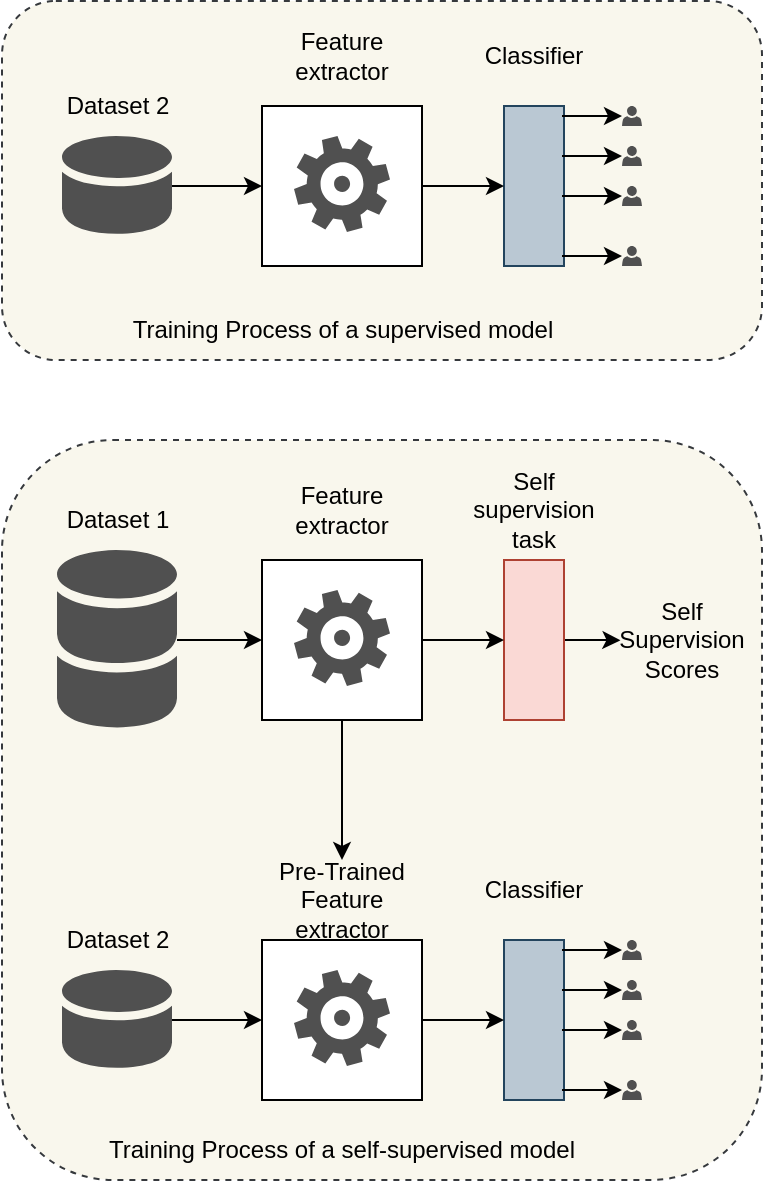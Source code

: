 <mxfile version="17.4.6" type="github">
  <diagram id="zx4nmq-Gta-SITNTXSAZ" name="Page-1">
    <mxGraphModel dx="769" dy="429" grid="1" gridSize="10" guides="1" tooltips="1" connect="1" arrows="1" fold="1" page="1" pageScale="1" pageWidth="3300" pageHeight="4681" math="0" shadow="0">
      <root>
        <mxCell id="0" />
        <mxCell id="1" parent="0" />
        <mxCell id="rTuDsCQfSDogtTOp3jkm-57" value="" style="rounded=1;whiteSpace=wrap;html=1;dashed=1;fillColor=#f9f7ed;strokeColor=#36393d;" vertex="1" parent="1">
          <mxGeometry x="120" y="270" width="380" height="370" as="geometry" />
        </mxCell>
        <mxCell id="rTuDsCQfSDogtTOp3jkm-56" value="" style="rounded=1;whiteSpace=wrap;html=1;dashed=1;fillColor=#f9f7ed;strokeColor=#36393d;" vertex="1" parent="1">
          <mxGeometry x="120" y="50.5" width="380" height="179.5" as="geometry" />
        </mxCell>
        <mxCell id="rTuDsCQfSDogtTOp3jkm-6" style="edgeStyle=orthogonalEdgeStyle;rounded=0;orthogonalLoop=1;jettySize=auto;html=1;entryX=0;entryY=0.5;entryDx=0;entryDy=0;" edge="1" parent="1" source="rTuDsCQfSDogtTOp3jkm-1" target="rTuDsCQfSDogtTOp3jkm-4">
          <mxGeometry relative="1" as="geometry" />
        </mxCell>
        <mxCell id="rTuDsCQfSDogtTOp3jkm-1" value="" style="sketch=0;shadow=0;dashed=0;html=1;strokeColor=none;fillColor=#505050;labelPosition=center;verticalLabelPosition=bottom;verticalAlign=top;outlineConnect=0;align=center;shape=mxgraph.office.databases.database_mini_1;" vertex="1" parent="1">
          <mxGeometry x="150" y="118" width="55" height="50" as="geometry" />
        </mxCell>
        <mxCell id="rTuDsCQfSDogtTOp3jkm-2" value="Dataset 2" style="text;html=1;strokeColor=none;fillColor=none;align=center;verticalAlign=middle;whiteSpace=wrap;rounded=0;" vertex="1" parent="1">
          <mxGeometry x="147.5" y="88" width="60" height="30" as="geometry" />
        </mxCell>
        <mxCell id="rTuDsCQfSDogtTOp3jkm-5" value="" style="group" vertex="1" connectable="0" parent="1">
          <mxGeometry x="250" y="103" width="80" height="80" as="geometry" />
        </mxCell>
        <mxCell id="rTuDsCQfSDogtTOp3jkm-4" value="" style="whiteSpace=wrap;html=1;aspect=fixed;" vertex="1" parent="rTuDsCQfSDogtTOp3jkm-5">
          <mxGeometry width="80" height="80" as="geometry" />
        </mxCell>
        <mxCell id="rTuDsCQfSDogtTOp3jkm-3" value="" style="sketch=0;pointerEvents=1;shadow=0;dashed=0;html=1;strokeColor=none;fillColor=#505050;labelPosition=center;verticalLabelPosition=bottom;verticalAlign=top;outlineConnect=0;align=center;shape=mxgraph.office.concepts.settings_office_365;" vertex="1" parent="rTuDsCQfSDogtTOp3jkm-5">
          <mxGeometry x="16" y="15" width="48" height="48" as="geometry" />
        </mxCell>
        <mxCell id="rTuDsCQfSDogtTOp3jkm-7" value="Feature extractor" style="text;html=1;strokeColor=none;fillColor=none;align=center;verticalAlign=middle;whiteSpace=wrap;rounded=0;" vertex="1" parent="1">
          <mxGeometry x="260" y="63" width="60" height="30" as="geometry" />
        </mxCell>
        <mxCell id="rTuDsCQfSDogtTOp3jkm-9" value="" style="rounded=0;whiteSpace=wrap;html=1;fillColor=#bac8d3;strokeColor=#23445d;" vertex="1" parent="1">
          <mxGeometry x="371" y="103" width="30" height="80" as="geometry" />
        </mxCell>
        <mxCell id="rTuDsCQfSDogtTOp3jkm-10" style="edgeStyle=orthogonalEdgeStyle;rounded=0;orthogonalLoop=1;jettySize=auto;html=1;exitX=1;exitY=0.5;exitDx=0;exitDy=0;entryX=0;entryY=0.5;entryDx=0;entryDy=0;" edge="1" parent="1" source="rTuDsCQfSDogtTOp3jkm-4" target="rTuDsCQfSDogtTOp3jkm-9">
          <mxGeometry relative="1" as="geometry" />
        </mxCell>
        <mxCell id="rTuDsCQfSDogtTOp3jkm-11" value="Classifier" style="text;html=1;strokeColor=none;fillColor=none;align=center;verticalAlign=middle;whiteSpace=wrap;rounded=0;" vertex="1" parent="1">
          <mxGeometry x="356" y="63" width="60" height="30" as="geometry" />
        </mxCell>
        <mxCell id="rTuDsCQfSDogtTOp3jkm-16" style="edgeStyle=orthogonalEdgeStyle;rounded=0;orthogonalLoop=1;jettySize=auto;html=1;endArrow=none;endFill=0;startArrow=classic;startFill=1;entryX=0.967;entryY=0.063;entryDx=0;entryDy=0;entryPerimeter=0;" edge="1" parent="1" source="rTuDsCQfSDogtTOp3jkm-12" target="rTuDsCQfSDogtTOp3jkm-9">
          <mxGeometry relative="1" as="geometry">
            <mxPoint x="410" y="108" as="targetPoint" />
          </mxGeometry>
        </mxCell>
        <mxCell id="rTuDsCQfSDogtTOp3jkm-12" value="" style="sketch=0;pointerEvents=1;shadow=0;dashed=0;html=1;strokeColor=none;fillColor=#505050;labelPosition=center;verticalLabelPosition=bottom;verticalAlign=top;outlineConnect=0;align=center;shape=mxgraph.office.users.user;" vertex="1" parent="1">
          <mxGeometry x="430" y="103" width="10" height="10" as="geometry" />
        </mxCell>
        <mxCell id="rTuDsCQfSDogtTOp3jkm-18" style="edgeStyle=orthogonalEdgeStyle;rounded=0;orthogonalLoop=1;jettySize=auto;html=1;entryX=0.967;entryY=0.313;entryDx=0;entryDy=0;entryPerimeter=0;startArrow=classic;startFill=1;endArrow=none;endFill=0;" edge="1" parent="1" source="rTuDsCQfSDogtTOp3jkm-13" target="rTuDsCQfSDogtTOp3jkm-9">
          <mxGeometry relative="1" as="geometry" />
        </mxCell>
        <mxCell id="rTuDsCQfSDogtTOp3jkm-13" value="" style="sketch=0;pointerEvents=1;shadow=0;dashed=0;html=1;strokeColor=none;fillColor=#505050;labelPosition=center;verticalLabelPosition=bottom;verticalAlign=top;outlineConnect=0;align=center;shape=mxgraph.office.users.user;" vertex="1" parent="1">
          <mxGeometry x="430" y="123" width="10" height="10" as="geometry" />
        </mxCell>
        <mxCell id="rTuDsCQfSDogtTOp3jkm-19" style="edgeStyle=orthogonalEdgeStyle;rounded=0;orthogonalLoop=1;jettySize=auto;html=1;entryX=0.967;entryY=0.563;entryDx=0;entryDy=0;entryPerimeter=0;startArrow=classic;startFill=1;endArrow=none;endFill=0;" edge="1" parent="1" source="rTuDsCQfSDogtTOp3jkm-14" target="rTuDsCQfSDogtTOp3jkm-9">
          <mxGeometry relative="1" as="geometry" />
        </mxCell>
        <mxCell id="rTuDsCQfSDogtTOp3jkm-14" value="" style="sketch=0;pointerEvents=1;shadow=0;dashed=0;html=1;strokeColor=none;fillColor=#505050;labelPosition=center;verticalLabelPosition=bottom;verticalAlign=top;outlineConnect=0;align=center;shape=mxgraph.office.users.user;" vertex="1" parent="1">
          <mxGeometry x="430" y="143" width="10" height="10" as="geometry" />
        </mxCell>
        <mxCell id="rTuDsCQfSDogtTOp3jkm-20" style="edgeStyle=orthogonalEdgeStyle;rounded=0;orthogonalLoop=1;jettySize=auto;html=1;entryX=0.967;entryY=0.938;entryDx=0;entryDy=0;entryPerimeter=0;startArrow=classic;startFill=1;endArrow=none;endFill=0;" edge="1" parent="1" source="rTuDsCQfSDogtTOp3jkm-15" target="rTuDsCQfSDogtTOp3jkm-9">
          <mxGeometry relative="1" as="geometry" />
        </mxCell>
        <mxCell id="rTuDsCQfSDogtTOp3jkm-15" value="" style="sketch=0;pointerEvents=1;shadow=0;dashed=0;html=1;strokeColor=none;fillColor=#505050;labelPosition=center;verticalLabelPosition=bottom;verticalAlign=top;outlineConnect=0;align=center;shape=mxgraph.office.users.user;" vertex="1" parent="1">
          <mxGeometry x="430" y="173" width="10" height="10" as="geometry" />
        </mxCell>
        <mxCell id="rTuDsCQfSDogtTOp3jkm-28" style="edgeStyle=orthogonalEdgeStyle;rounded=0;orthogonalLoop=1;jettySize=auto;html=1;startArrow=none;startFill=0;endArrow=classic;endFill=1;" edge="1" parent="1" source="rTuDsCQfSDogtTOp3jkm-22" target="rTuDsCQfSDogtTOp3jkm-25">
          <mxGeometry relative="1" as="geometry" />
        </mxCell>
        <mxCell id="rTuDsCQfSDogtTOp3jkm-22" value="" style="sketch=0;shadow=0;dashed=0;html=1;strokeColor=none;fillColor=#505050;labelPosition=center;verticalLabelPosition=bottom;verticalAlign=top;outlineConnect=0;align=center;shape=mxgraph.office.databases.database_mini_2;" vertex="1" parent="1">
          <mxGeometry x="147.5" y="325" width="60" height="90" as="geometry" />
        </mxCell>
        <mxCell id="rTuDsCQfSDogtTOp3jkm-23" value="Dataset 1" style="text;html=1;strokeColor=none;fillColor=none;align=center;verticalAlign=middle;whiteSpace=wrap;rounded=0;" vertex="1" parent="1">
          <mxGeometry x="147.5" y="295" width="60" height="30" as="geometry" />
        </mxCell>
        <mxCell id="rTuDsCQfSDogtTOp3jkm-24" value="" style="group" vertex="1" connectable="0" parent="1">
          <mxGeometry x="250" y="330" width="80" height="80" as="geometry" />
        </mxCell>
        <mxCell id="rTuDsCQfSDogtTOp3jkm-25" value="" style="whiteSpace=wrap;html=1;aspect=fixed;" vertex="1" parent="rTuDsCQfSDogtTOp3jkm-24">
          <mxGeometry width="80" height="80" as="geometry" />
        </mxCell>
        <mxCell id="rTuDsCQfSDogtTOp3jkm-26" value="" style="sketch=0;pointerEvents=1;shadow=0;dashed=0;html=1;strokeColor=none;fillColor=#505050;labelPosition=center;verticalLabelPosition=bottom;verticalAlign=top;outlineConnect=0;align=center;shape=mxgraph.office.concepts.settings_office_365;" vertex="1" parent="rTuDsCQfSDogtTOp3jkm-24">
          <mxGeometry x="16" y="15" width="48" height="48" as="geometry" />
        </mxCell>
        <mxCell id="rTuDsCQfSDogtTOp3jkm-27" value="Feature extractor" style="text;html=1;strokeColor=none;fillColor=none;align=center;verticalAlign=middle;whiteSpace=wrap;rounded=0;" vertex="1" parent="1">
          <mxGeometry x="260" y="290" width="60" height="30" as="geometry" />
        </mxCell>
        <mxCell id="rTuDsCQfSDogtTOp3jkm-35" style="edgeStyle=orthogonalEdgeStyle;rounded=0;orthogonalLoop=1;jettySize=auto;html=1;startArrow=none;startFill=0;endArrow=classic;endFill=1;entryX=-0.013;entryY=0.506;entryDx=0;entryDy=0;entryPerimeter=0;" edge="1" parent="1" source="rTuDsCQfSDogtTOp3jkm-29" target="rTuDsCQfSDogtTOp3jkm-36">
          <mxGeometry relative="1" as="geometry">
            <mxPoint x="430" y="370.0" as="targetPoint" />
          </mxGeometry>
        </mxCell>
        <mxCell id="rTuDsCQfSDogtTOp3jkm-29" value="" style="rounded=0;whiteSpace=wrap;html=1;fillColor=#fad9d5;strokeColor=#ae4132;" vertex="1" parent="1">
          <mxGeometry x="371" y="330" width="30" height="80" as="geometry" />
        </mxCell>
        <mxCell id="rTuDsCQfSDogtTOp3jkm-32" style="edgeStyle=orthogonalEdgeStyle;rounded=0;orthogonalLoop=1;jettySize=auto;html=1;entryX=0;entryY=0.5;entryDx=0;entryDy=0;startArrow=none;startFill=0;endArrow=classic;endFill=1;" edge="1" parent="1" source="rTuDsCQfSDogtTOp3jkm-25" target="rTuDsCQfSDogtTOp3jkm-29">
          <mxGeometry relative="1" as="geometry" />
        </mxCell>
        <mxCell id="rTuDsCQfSDogtTOp3jkm-33" value="Self supervision task" style="text;html=1;strokeColor=none;fillColor=none;align=center;verticalAlign=middle;whiteSpace=wrap;rounded=0;" vertex="1" parent="1">
          <mxGeometry x="356" y="290" width="60" height="30" as="geometry" />
        </mxCell>
        <mxCell id="rTuDsCQfSDogtTOp3jkm-36" value="Self Supervision Scores" style="text;html=1;strokeColor=none;fillColor=none;align=center;verticalAlign=middle;whiteSpace=wrap;rounded=0;" vertex="1" parent="1">
          <mxGeometry x="430" y="355" width="60" height="30" as="geometry" />
        </mxCell>
        <mxCell id="rTuDsCQfSDogtTOp3jkm-37" value="" style="group" vertex="1" connectable="0" parent="1">
          <mxGeometry x="250" y="520" width="80" height="80" as="geometry" />
        </mxCell>
        <mxCell id="rTuDsCQfSDogtTOp3jkm-38" value="" style="whiteSpace=wrap;html=1;aspect=fixed;" vertex="1" parent="rTuDsCQfSDogtTOp3jkm-37">
          <mxGeometry width="80" height="80" as="geometry" />
        </mxCell>
        <mxCell id="rTuDsCQfSDogtTOp3jkm-39" value="" style="sketch=0;pointerEvents=1;shadow=0;dashed=0;html=1;strokeColor=none;fillColor=#505050;labelPosition=center;verticalLabelPosition=bottom;verticalAlign=top;outlineConnect=0;align=center;shape=mxgraph.office.concepts.settings_office_365;" vertex="1" parent="rTuDsCQfSDogtTOp3jkm-37">
          <mxGeometry x="16" y="15" width="48" height="48" as="geometry" />
        </mxCell>
        <mxCell id="rTuDsCQfSDogtTOp3jkm-40" value="Pre-Trained Feature extractor" style="text;html=1;strokeColor=none;fillColor=none;align=center;verticalAlign=middle;whiteSpace=wrap;rounded=0;" vertex="1" parent="1">
          <mxGeometry x="255" y="480" width="70" height="40" as="geometry" />
        </mxCell>
        <mxCell id="rTuDsCQfSDogtTOp3jkm-41" style="edgeStyle=orthogonalEdgeStyle;rounded=0;orthogonalLoop=1;jettySize=auto;html=1;startArrow=none;startFill=0;endArrow=classic;endFill=1;entryX=0.5;entryY=0;entryDx=0;entryDy=0;" edge="1" parent="1" source="rTuDsCQfSDogtTOp3jkm-25" target="rTuDsCQfSDogtTOp3jkm-40">
          <mxGeometry relative="1" as="geometry">
            <mxPoint x="320" y="450" as="targetPoint" />
          </mxGeometry>
        </mxCell>
        <mxCell id="rTuDsCQfSDogtTOp3jkm-44" style="edgeStyle=orthogonalEdgeStyle;rounded=0;orthogonalLoop=1;jettySize=auto;html=1;entryX=0;entryY=0.5;entryDx=0;entryDy=0;startArrow=none;startFill=0;endArrow=classic;endFill=1;" edge="1" parent="1" source="rTuDsCQfSDogtTOp3jkm-42" target="rTuDsCQfSDogtTOp3jkm-38">
          <mxGeometry relative="1" as="geometry" />
        </mxCell>
        <mxCell id="rTuDsCQfSDogtTOp3jkm-42" value="" style="sketch=0;shadow=0;dashed=0;html=1;strokeColor=none;fillColor=#505050;labelPosition=center;verticalLabelPosition=bottom;verticalAlign=top;outlineConnect=0;align=center;shape=mxgraph.office.databases.database_mini_1;" vertex="1" parent="1">
          <mxGeometry x="150" y="535" width="55" height="50" as="geometry" />
        </mxCell>
        <mxCell id="rTuDsCQfSDogtTOp3jkm-43" value="Dataset 2" style="text;html=1;strokeColor=none;fillColor=none;align=center;verticalAlign=middle;whiteSpace=wrap;rounded=0;" vertex="1" parent="1">
          <mxGeometry x="147.5" y="505" width="60" height="30" as="geometry" />
        </mxCell>
        <mxCell id="rTuDsCQfSDogtTOp3jkm-45" value="" style="rounded=0;whiteSpace=wrap;html=1;fillColor=#bac8d3;strokeColor=#23445d;" vertex="1" parent="1">
          <mxGeometry x="371" y="520" width="30" height="80" as="geometry" />
        </mxCell>
        <mxCell id="rTuDsCQfSDogtTOp3jkm-46" value="Classifier" style="text;html=1;strokeColor=none;fillColor=none;align=center;verticalAlign=middle;whiteSpace=wrap;rounded=0;" vertex="1" parent="1">
          <mxGeometry x="356" y="480" width="60" height="30" as="geometry" />
        </mxCell>
        <mxCell id="rTuDsCQfSDogtTOp3jkm-47" style="edgeStyle=orthogonalEdgeStyle;rounded=0;orthogonalLoop=1;jettySize=auto;html=1;endArrow=none;endFill=0;startArrow=classic;startFill=1;entryX=0.967;entryY=0.063;entryDx=0;entryDy=0;entryPerimeter=0;" edge="1" parent="1" source="rTuDsCQfSDogtTOp3jkm-48" target="rTuDsCQfSDogtTOp3jkm-45">
          <mxGeometry relative="1" as="geometry">
            <mxPoint x="410" y="525" as="targetPoint" />
          </mxGeometry>
        </mxCell>
        <mxCell id="rTuDsCQfSDogtTOp3jkm-48" value="" style="sketch=0;pointerEvents=1;shadow=0;dashed=0;html=1;strokeColor=none;fillColor=#505050;labelPosition=center;verticalLabelPosition=bottom;verticalAlign=top;outlineConnect=0;align=center;shape=mxgraph.office.users.user;" vertex="1" parent="1">
          <mxGeometry x="430" y="520" width="10" height="10" as="geometry" />
        </mxCell>
        <mxCell id="rTuDsCQfSDogtTOp3jkm-49" style="edgeStyle=orthogonalEdgeStyle;rounded=0;orthogonalLoop=1;jettySize=auto;html=1;entryX=0.967;entryY=0.313;entryDx=0;entryDy=0;entryPerimeter=0;startArrow=classic;startFill=1;endArrow=none;endFill=0;" edge="1" parent="1" source="rTuDsCQfSDogtTOp3jkm-50" target="rTuDsCQfSDogtTOp3jkm-45">
          <mxGeometry relative="1" as="geometry" />
        </mxCell>
        <mxCell id="rTuDsCQfSDogtTOp3jkm-50" value="" style="sketch=0;pointerEvents=1;shadow=0;dashed=0;html=1;strokeColor=none;fillColor=#505050;labelPosition=center;verticalLabelPosition=bottom;verticalAlign=top;outlineConnect=0;align=center;shape=mxgraph.office.users.user;" vertex="1" parent="1">
          <mxGeometry x="430" y="540" width="10" height="10" as="geometry" />
        </mxCell>
        <mxCell id="rTuDsCQfSDogtTOp3jkm-51" style="edgeStyle=orthogonalEdgeStyle;rounded=0;orthogonalLoop=1;jettySize=auto;html=1;entryX=0.967;entryY=0.563;entryDx=0;entryDy=0;entryPerimeter=0;startArrow=classic;startFill=1;endArrow=none;endFill=0;" edge="1" parent="1" source="rTuDsCQfSDogtTOp3jkm-52" target="rTuDsCQfSDogtTOp3jkm-45">
          <mxGeometry relative="1" as="geometry" />
        </mxCell>
        <mxCell id="rTuDsCQfSDogtTOp3jkm-52" value="" style="sketch=0;pointerEvents=1;shadow=0;dashed=0;html=1;strokeColor=none;fillColor=#505050;labelPosition=center;verticalLabelPosition=bottom;verticalAlign=top;outlineConnect=0;align=center;shape=mxgraph.office.users.user;" vertex="1" parent="1">
          <mxGeometry x="430" y="560" width="10" height="10" as="geometry" />
        </mxCell>
        <mxCell id="rTuDsCQfSDogtTOp3jkm-53" style="edgeStyle=orthogonalEdgeStyle;rounded=0;orthogonalLoop=1;jettySize=auto;html=1;entryX=0.967;entryY=0.938;entryDx=0;entryDy=0;entryPerimeter=0;startArrow=classic;startFill=1;endArrow=none;endFill=0;" edge="1" parent="1" source="rTuDsCQfSDogtTOp3jkm-54" target="rTuDsCQfSDogtTOp3jkm-45">
          <mxGeometry relative="1" as="geometry" />
        </mxCell>
        <mxCell id="rTuDsCQfSDogtTOp3jkm-54" value="" style="sketch=0;pointerEvents=1;shadow=0;dashed=0;html=1;strokeColor=none;fillColor=#505050;labelPosition=center;verticalLabelPosition=bottom;verticalAlign=top;outlineConnect=0;align=center;shape=mxgraph.office.users.user;" vertex="1" parent="1">
          <mxGeometry x="430" y="590" width="10" height="10" as="geometry" />
        </mxCell>
        <mxCell id="rTuDsCQfSDogtTOp3jkm-55" style="edgeStyle=orthogonalEdgeStyle;rounded=0;orthogonalLoop=1;jettySize=auto;html=1;entryX=0;entryY=0.5;entryDx=0;entryDy=0;startArrow=none;startFill=0;endArrow=classic;endFill=1;" edge="1" parent="1" source="rTuDsCQfSDogtTOp3jkm-38" target="rTuDsCQfSDogtTOp3jkm-45">
          <mxGeometry relative="1" as="geometry" />
        </mxCell>
        <mxCell id="rTuDsCQfSDogtTOp3jkm-58" value="Training Process of a supervised model" style="text;html=1;strokeColor=none;fillColor=none;align=center;verticalAlign=middle;whiteSpace=wrap;rounded=0;dashed=1;" vertex="1" parent="1">
          <mxGeometry x="177.5" y="200" width="225" height="30" as="geometry" />
        </mxCell>
        <mxCell id="rTuDsCQfSDogtTOp3jkm-59" value="Training Process of a self-supervised model" style="text;html=1;strokeColor=none;fillColor=none;align=center;verticalAlign=middle;whiteSpace=wrap;rounded=0;dashed=1;" vertex="1" parent="1">
          <mxGeometry x="165" y="610" width="250" height="30" as="geometry" />
        </mxCell>
      </root>
    </mxGraphModel>
  </diagram>
</mxfile>
